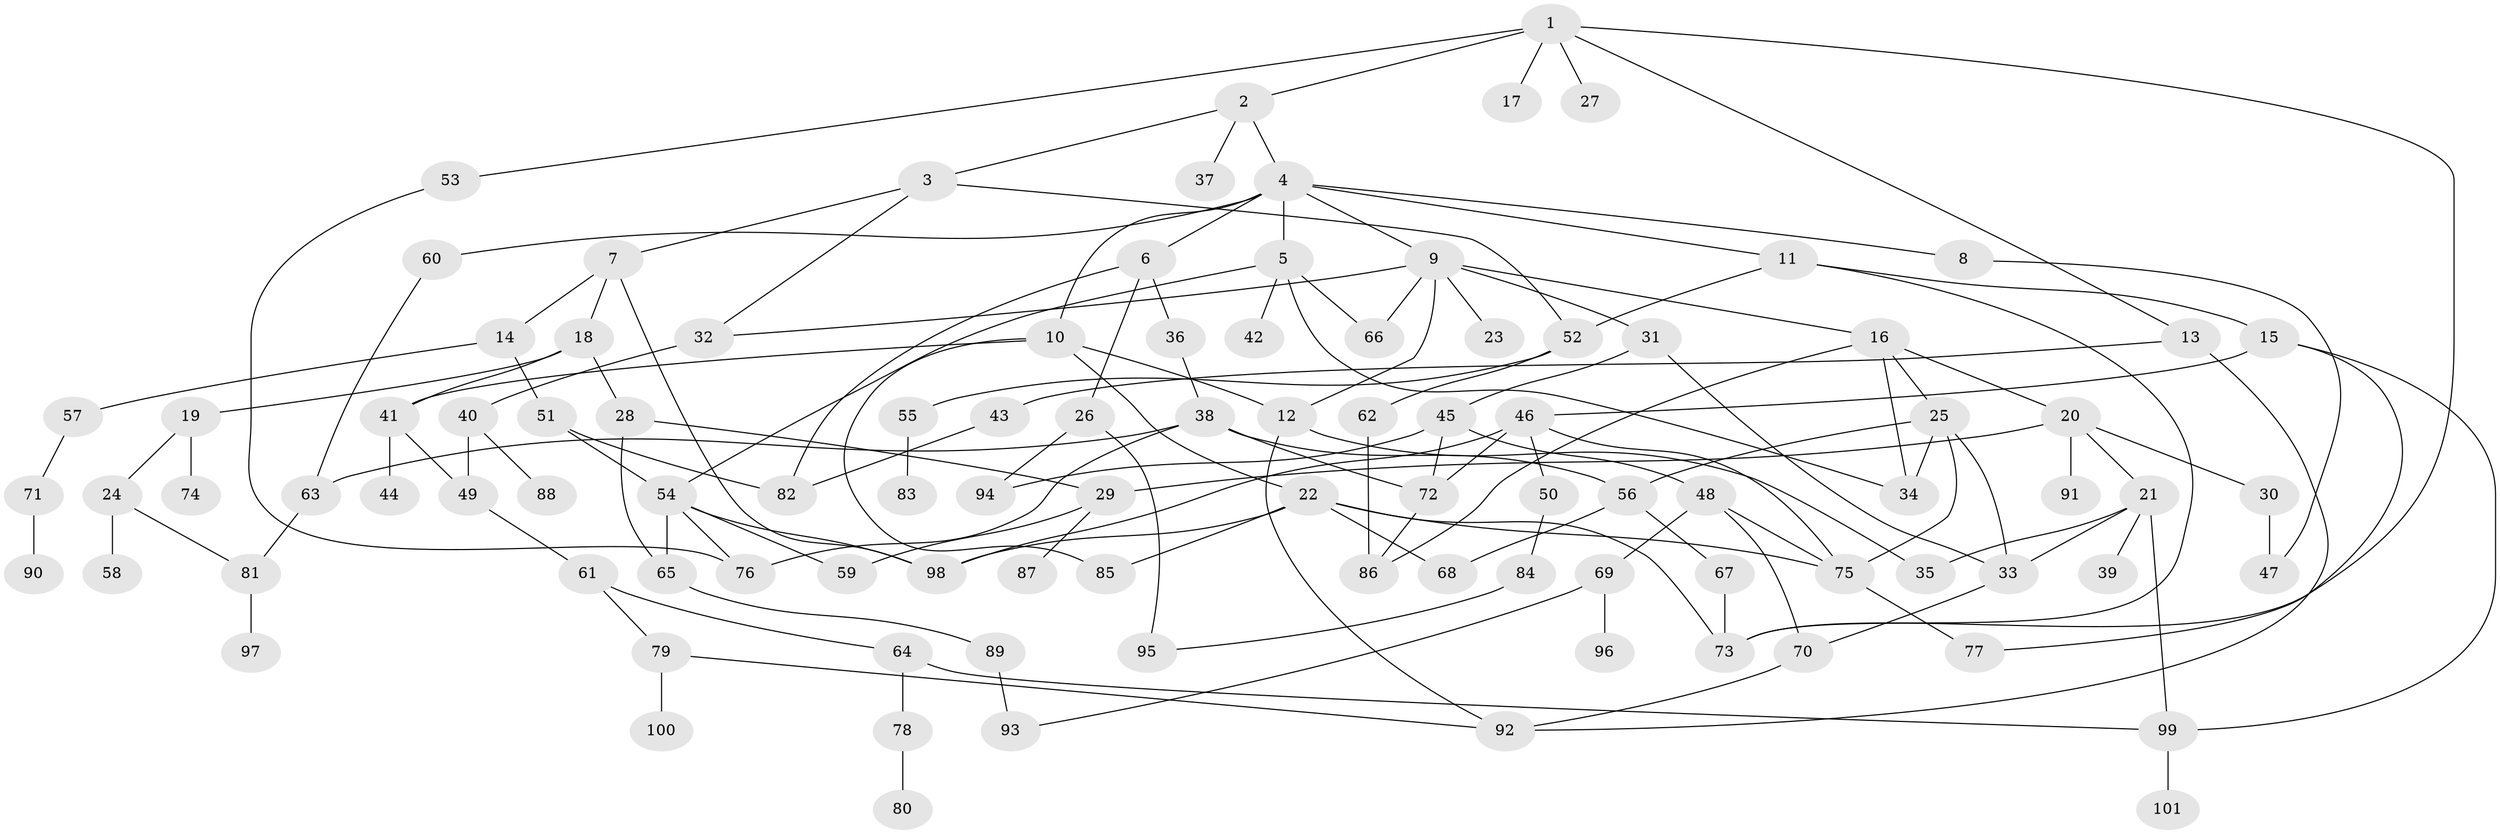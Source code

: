 // coarse degree distribution, {6: 0.1, 3: 0.1, 4: 0.17142857142857143, 11: 0.014285714285714285, 9: 0.014285714285714285, 5: 0.07142857142857142, 2: 0.2571428571428571, 8: 0.014285714285714285, 7: 0.02857142857142857, 1: 0.22857142857142856}
// Generated by graph-tools (version 1.1) at 2025/51/02/27/25 19:51:38]
// undirected, 101 vertices, 148 edges
graph export_dot {
graph [start="1"]
  node [color=gray90,style=filled];
  1;
  2;
  3;
  4;
  5;
  6;
  7;
  8;
  9;
  10;
  11;
  12;
  13;
  14;
  15;
  16;
  17;
  18;
  19;
  20;
  21;
  22;
  23;
  24;
  25;
  26;
  27;
  28;
  29;
  30;
  31;
  32;
  33;
  34;
  35;
  36;
  37;
  38;
  39;
  40;
  41;
  42;
  43;
  44;
  45;
  46;
  47;
  48;
  49;
  50;
  51;
  52;
  53;
  54;
  55;
  56;
  57;
  58;
  59;
  60;
  61;
  62;
  63;
  64;
  65;
  66;
  67;
  68;
  69;
  70;
  71;
  72;
  73;
  74;
  75;
  76;
  77;
  78;
  79;
  80;
  81;
  82;
  83;
  84;
  85;
  86;
  87;
  88;
  89;
  90;
  91;
  92;
  93;
  94;
  95;
  96;
  97;
  98;
  99;
  100;
  101;
  1 -- 2;
  1 -- 13;
  1 -- 17;
  1 -- 27;
  1 -- 53;
  1 -- 73;
  2 -- 3;
  2 -- 4;
  2 -- 37;
  3 -- 7;
  3 -- 32;
  3 -- 52;
  4 -- 5;
  4 -- 6;
  4 -- 8;
  4 -- 9;
  4 -- 10;
  4 -- 11;
  4 -- 60;
  5 -- 42;
  5 -- 54;
  5 -- 66;
  5 -- 34;
  6 -- 26;
  6 -- 36;
  6 -- 82;
  7 -- 14;
  7 -- 18;
  7 -- 98;
  8 -- 47;
  9 -- 16;
  9 -- 23;
  9 -- 31;
  9 -- 32;
  9 -- 66;
  9 -- 12;
  10 -- 12;
  10 -- 22;
  10 -- 85;
  10 -- 41;
  11 -- 15;
  11 -- 52;
  11 -- 73;
  12 -- 35;
  12 -- 92;
  13 -- 43;
  13 -- 92;
  14 -- 51;
  14 -- 57;
  15 -- 46;
  15 -- 77;
  15 -- 99;
  16 -- 20;
  16 -- 25;
  16 -- 34;
  16 -- 86;
  18 -- 19;
  18 -- 28;
  18 -- 41;
  19 -- 24;
  19 -- 74;
  20 -- 21;
  20 -- 30;
  20 -- 91;
  20 -- 29;
  21 -- 39;
  21 -- 33;
  21 -- 99;
  21 -- 35;
  22 -- 85;
  22 -- 73;
  22 -- 75;
  22 -- 98;
  22 -- 68;
  24 -- 58;
  24 -- 81;
  25 -- 33;
  25 -- 75;
  25 -- 34;
  25 -- 56;
  26 -- 95;
  26 -- 94;
  28 -- 29;
  28 -- 65;
  29 -- 87;
  29 -- 59;
  30 -- 47;
  31 -- 45;
  31 -- 33;
  32 -- 40;
  33 -- 70;
  36 -- 38;
  38 -- 56;
  38 -- 63;
  38 -- 76;
  38 -- 72;
  40 -- 49;
  40 -- 88;
  41 -- 44;
  41 -- 49;
  43 -- 82;
  45 -- 48;
  45 -- 72;
  45 -- 94;
  46 -- 50;
  46 -- 75;
  46 -- 72;
  46 -- 98;
  48 -- 69;
  48 -- 70;
  48 -- 75;
  49 -- 61;
  50 -- 84;
  51 -- 54;
  51 -- 82;
  52 -- 55;
  52 -- 62;
  53 -- 76;
  54 -- 59;
  54 -- 76;
  54 -- 65;
  54 -- 98;
  55 -- 83;
  56 -- 67;
  56 -- 68;
  57 -- 71;
  60 -- 63;
  61 -- 64;
  61 -- 79;
  62 -- 86;
  63 -- 81;
  64 -- 78;
  64 -- 99;
  65 -- 89;
  67 -- 73;
  69 -- 93;
  69 -- 96;
  70 -- 92;
  71 -- 90;
  72 -- 86;
  75 -- 77;
  78 -- 80;
  79 -- 100;
  79 -- 92;
  81 -- 97;
  84 -- 95;
  89 -- 93;
  99 -- 101;
}
